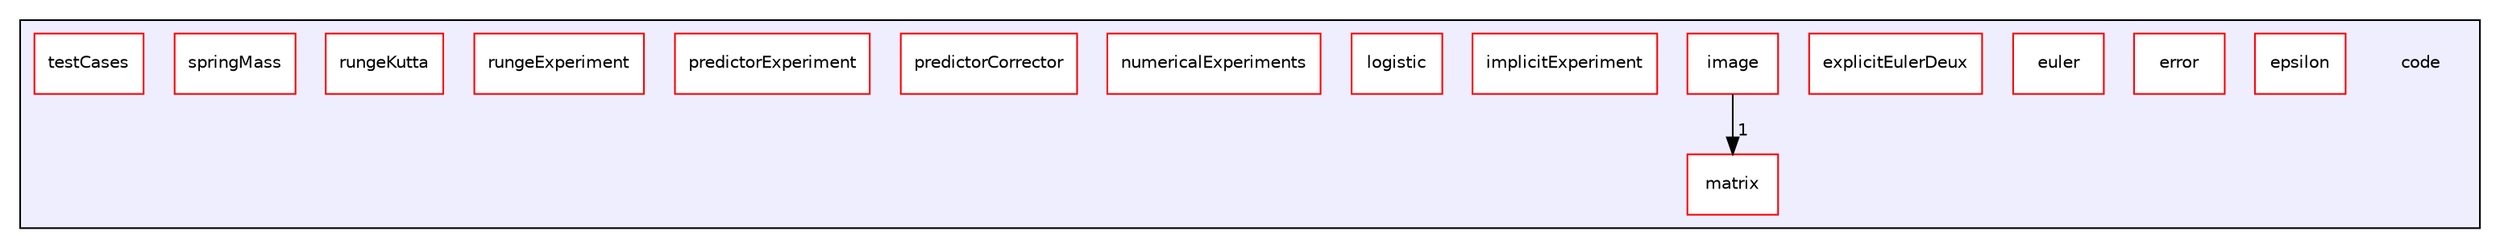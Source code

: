 digraph "code" {
  compound=true
  node [ fontsize="10", fontname="Helvetica"];
  edge [ labelfontsize="10", labelfontname="Helvetica"];
  subgraph clusterdir_050edd66366d13764f98250ef6db77f6 {
    graph [ bgcolor="#eeeeff", pencolor="black", label="" URL="dir_050edd66366d13764f98250ef6db77f6.html"];
    dir_050edd66366d13764f98250ef6db77f6 [shape=plaintext label="code"];
    dir_9d247c8ab4564ca29379f75a3deca5ef [shape=box label="epsilon" color="red" fillcolor="white" style="filled" URL="dir_9d247c8ab4564ca29379f75a3deca5ef.html"];
    dir_2209eac7ecc8a514a37290408d540b7b [shape=box label="error" color="red" fillcolor="white" style="filled" URL="dir_2209eac7ecc8a514a37290408d540b7b.html"];
    dir_02b9a6e4994eab4de9e3a47942b85eb9 [shape=box label="euler" color="red" fillcolor="white" style="filled" URL="dir_02b9a6e4994eab4de9e3a47942b85eb9.html"];
    dir_aa6045d1ac100e7010fa3f9a9eeba050 [shape=box label="explicitEulerDeux" color="red" fillcolor="white" style="filled" URL="dir_aa6045d1ac100e7010fa3f9a9eeba050.html"];
    dir_cc740b9b0c6dc91b723fcd6d0bf4df80 [shape=box label="image" color="red" fillcolor="white" style="filled" URL="dir_cc740b9b0c6dc91b723fcd6d0bf4df80.html"];
    dir_233bf35a6f7e9357e0aacb74ffbda447 [shape=box label="implicitExperiment" color="red" fillcolor="white" style="filled" URL="dir_233bf35a6f7e9357e0aacb74ffbda447.html"];
    dir_d665b49bfc9060f5de6df8752b9fa11c [shape=box label="logistic" color="red" fillcolor="white" style="filled" URL="dir_d665b49bfc9060f5de6df8752b9fa11c.html"];
    dir_da090391cf0fbcf770011b51df795fc9 [shape=box label="matrix" color="red" fillcolor="white" style="filled" URL="dir_da090391cf0fbcf770011b51df795fc9.html"];
    dir_4602c0f4bf361f434cc51843f4ff12fb [shape=box label="numericalExperiments" color="red" fillcolor="white" style="filled" URL="dir_4602c0f4bf361f434cc51843f4ff12fb.html"];
    dir_b73ba9e06b44a2a390cea51d9e5bbee5 [shape=box label="predictorCorrector" color="red" fillcolor="white" style="filled" URL="dir_b73ba9e06b44a2a390cea51d9e5bbee5.html"];
    dir_ab16bc1482f8d1dfbdb4d4086b16a6c3 [shape=box label="predictorExperiment" color="red" fillcolor="white" style="filled" URL="dir_ab16bc1482f8d1dfbdb4d4086b16a6c3.html"];
    dir_9fd8255fd21b8b5030246a13fd562769 [shape=box label="rungeExperiment" color="red" fillcolor="white" style="filled" URL="dir_9fd8255fd21b8b5030246a13fd562769.html"];
    dir_bbb0f7be7aeec318d4a26695e82b5615 [shape=box label="rungeKutta" color="red" fillcolor="white" style="filled" URL="dir_bbb0f7be7aeec318d4a26695e82b5615.html"];
    dir_6ef61ca4f2c6bcd9f8d4ff1876e28a37 [shape=box label="springMass" color="red" fillcolor="white" style="filled" URL="dir_6ef61ca4f2c6bcd9f8d4ff1876e28a37.html"];
    dir_1d9830a2f0dcb4d055e15109f88476a5 [shape=box label="testCases" color="red" fillcolor="white" style="filled" URL="dir_1d9830a2f0dcb4d055e15109f88476a5.html"];
  }
  dir_cc740b9b0c6dc91b723fcd6d0bf4df80->dir_da090391cf0fbcf770011b51df795fc9 [headlabel="1", labeldistance=1.5 headhref="dir_000026_000032.html"];
}

